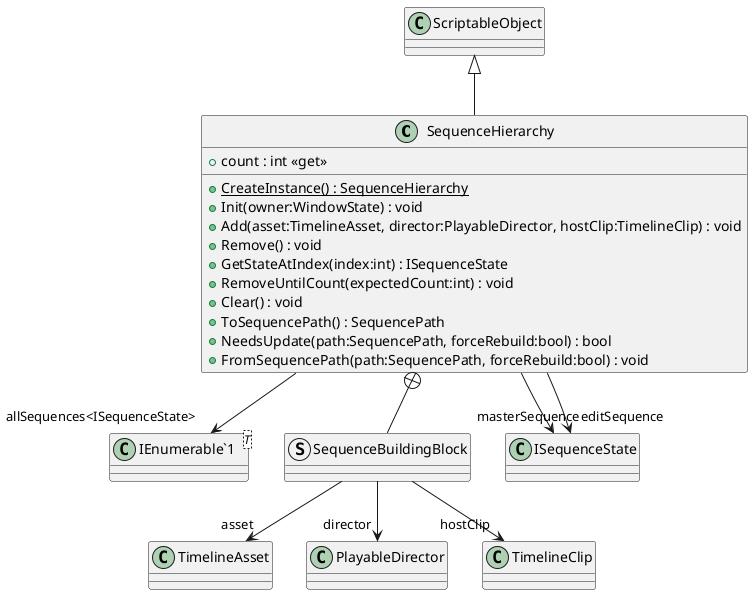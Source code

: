 @startuml
class SequenceHierarchy {
    + count : int <<get>>
    + {static} CreateInstance() : SequenceHierarchy
    + Init(owner:WindowState) : void
    + Add(asset:TimelineAsset, director:PlayableDirector, hostClip:TimelineClip) : void
    + Remove() : void
    + GetStateAtIndex(index:int) : ISequenceState
    + RemoveUntilCount(expectedCount:int) : void
    + Clear() : void
    + ToSequencePath() : SequencePath
    + NeedsUpdate(path:SequencePath, forceRebuild:bool) : bool
    + FromSequencePath(path:SequencePath, forceRebuild:bool) : void
}
class "IEnumerable`1"<T> {
}
struct SequenceBuildingBlock {
}
ScriptableObject <|-- SequenceHierarchy
SequenceHierarchy --> "masterSequence" ISequenceState
SequenceHierarchy --> "editSequence" ISequenceState
SequenceHierarchy --> "allSequences<ISequenceState>" "IEnumerable`1"
SequenceHierarchy +-- SequenceBuildingBlock
SequenceBuildingBlock --> "asset" TimelineAsset
SequenceBuildingBlock --> "director" PlayableDirector
SequenceBuildingBlock --> "hostClip" TimelineClip
@enduml
